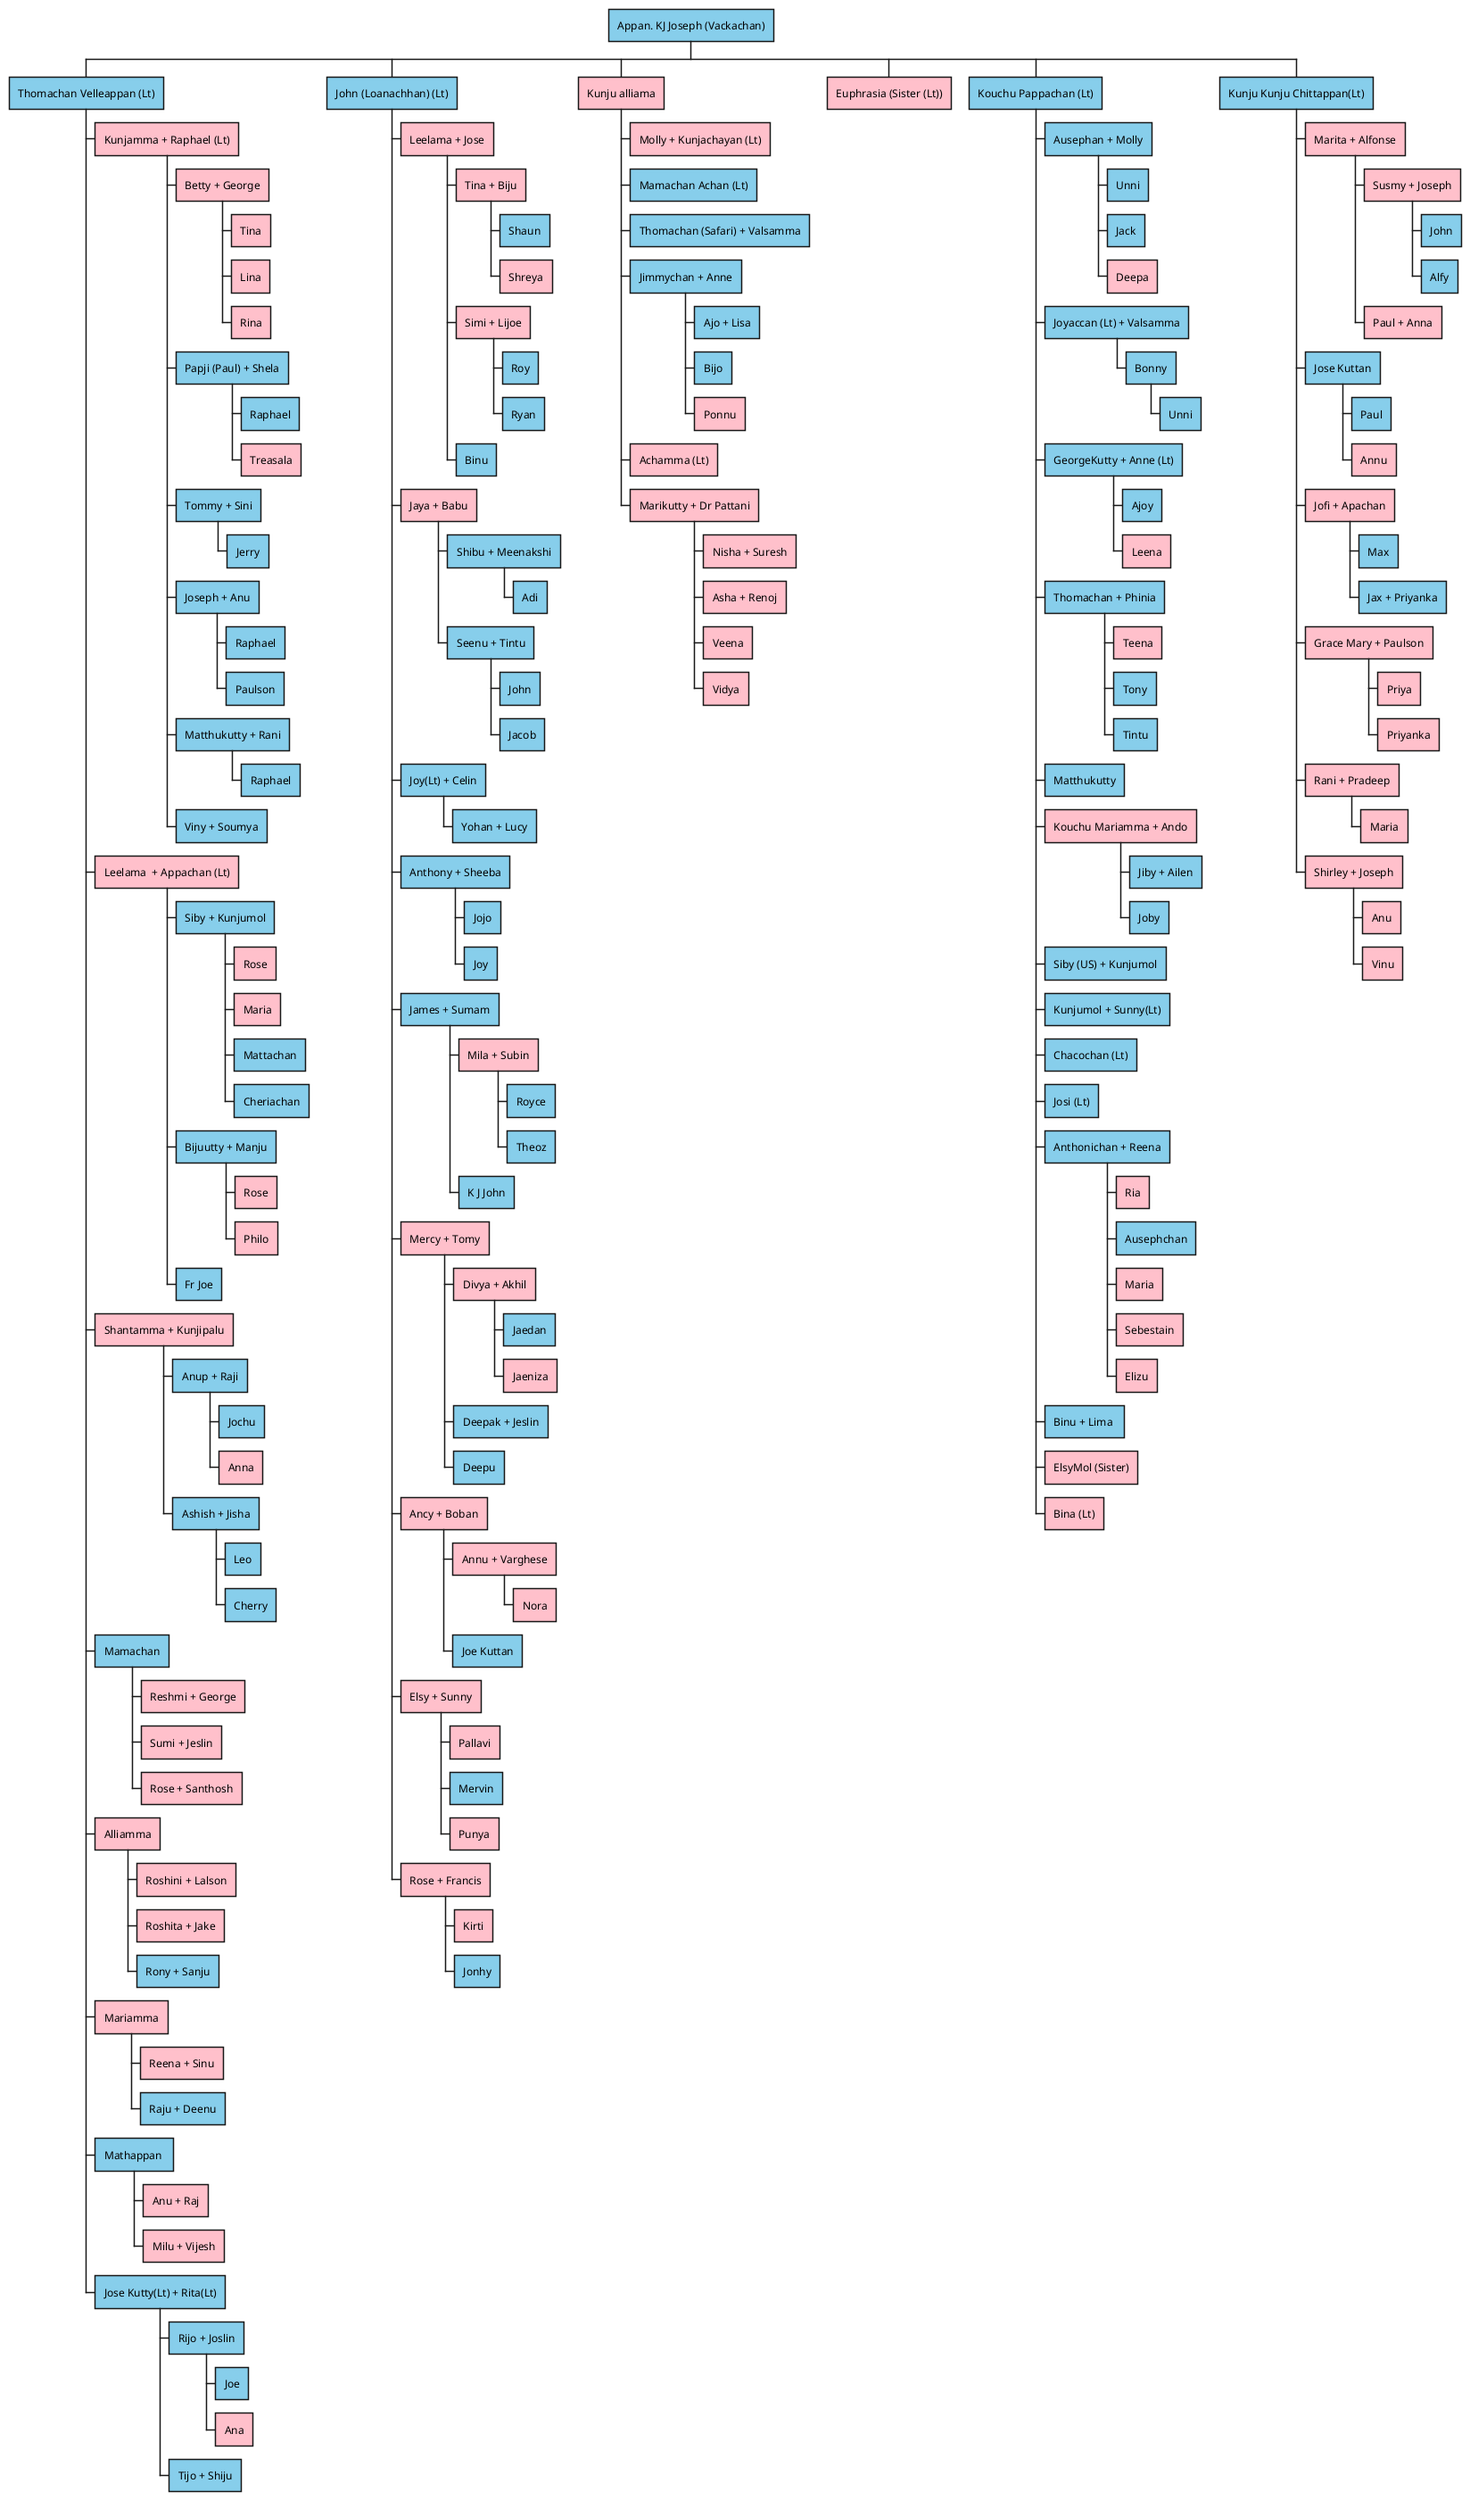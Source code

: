 @startwbs
*[#SkyBlue] Appan. KJ Joseph (Vackachan)

**[#SkyBlue] Thomachan Velleappan (Lt)
***[#pink] Kunjamma + Raphael (Lt)
****[#pink] Betty + George
*****[#pink] Tina
*****[#pink] Lina
*****[#pink] Rina
****[#SkyBlue] Papji (Paul) + Shela
*****[#SkyBlue] Raphael
*****[#pink] Treasala
****[#SkyBlue] Tommy + Sini
*****[#SkyBlue] Jerry
****[#SkyBlue] Joseph + Anu
*****[#SkyBlue] Raphael
*****[#SkyBlue] Paulson
****[#SkyBlue] Matthukutty + Rani
*****[#SkyBlue] Raphael
****[#SkyBlue] Viny + Soumya
***[#pink] Leelama  + Appachan (Lt)
****[#SkyBlue] Siby + Kunjumol
*****[#pink] Rose
*****[#pink] Maria
*****[#SkyBlue] Mattachan
*****[#SkyBlue] Cheriachan
****[#SkyBlue] Bijuutty + Manju
*****[#pink] Rose
*****[#pink] Philo
****[#SkyBlue] Fr Joe
***[#pink] Shantamma + Kunjipalu
****[#SkyBlue] Anup + Raji
*****[#SkyBlue] Jochu
*****[#pink] Anna
****[#SkyBlue] Ashish + Jisha
*****[#SkyBlue] Leo
*****[#SkyBlue] Cherry
***[#SkyBlue] Mamachan
****[#pink] Reshmi + George
****[#pink] Sumi + Jeslin
****[#pink] Rose + Santhosh
***[#pink] Alliamma
****[#pink] Roshini + Lalson
****[#pink] Roshita + Jake
****[#SkyBlue] Rony + Sanju
***[#pink] Mariamma
****[#pink] Reena + Sinu
****[#SkyBlue] Raju + Deenu
***[#SkyBlue] Mathappan 
****[#pink] Anu + Raj
****[#pink] Milu + Vijesh
***[#SkyBlue] Jose Kutty(Lt) + Rita(Lt)
****[#SkyBlue] Rijo + Joslin
*****[#SkyBlue] Joe
*****[#Pink] Ana
****[#SkyBlue] Tijo + Shiju

**[#SkyBlue] John (Loanachhan) (Lt)
***[#pink] Leelama + Jose
****[#pink] Tina + Biju
*****[#SkyBlue] Shaun
*****[#pink] Shreya
****[#pink] Simi + Lijoe
*****[#SkyBlue] Roy
*****[#SkyBlue] Ryan
****[#SkyBlue] Binu
***[#pink] Jaya + Babu
****[#SkyBlue] Shibu + Meenakshi
*****[#SkyBlue] Adi
****[#SkyBlue] Seenu + Tintu
*****[#SkyBlue] John
*****[#SkyBlue] Jacob
***[#SkyBlue] Joy(Lt) + Celin
****[#SkyBlue] Yohan + Lucy
***[#SkyBlue] Anthony + Sheeba
****[#SkyBlue] Jojo
****[#SkyBlue] Joy
***[#SkyBlue] James + Sumam
****[#pink] Mila + Subin
*****[#SkyBlue] Royce
*****[#SkyBlue] Theoz
****[#SkyBlue] K J John
***[#pink] Mercy + Tomy
****[#pink] Divya + Akhil
*****[#SkyBlue] Jaedan
*****[#pink] Jaeniza
****[#SkyBlue] Deepak + Jeslin
****[#SkyBlue] Deepu
***[#pink] Ancy + Boban
****[#pink] Annu + Varghese
*****[#pink] Nora
****[#SkyBlue] Joe Kuttan
***[#pink] Elsy + Sunny
****[#pink] Pallavi
****[#SkyBlue] Mervin
****[#pink] Punya
***[#pink] Rose + Francis
****[#pink] Kirti
****[#SkyBlue] Jonhy

**[#pink] Kunju alliama
***[#pink] Molly + Kunjachayan (Lt)
***[#SkyBlue] Mamachan Achan (Lt)
***[#SkyBlue] Thomachan (Safari) + Valsamma
***[#SkyBlue] Jimmychan + Anne
****[#SkyBlue] Ajo + Lisa
****[#SkyBlue] Bijo
****[#pink] Ponnu
***[#pink] Achamma (Lt)
***[#pink] Marikutty + Dr Pattani
****[#pink] Nisha + Suresh
****[#pink] Asha + Renoj
****[#pink] Veena
****[#pink] Vidya

**[#pink] Euphrasia (Sister (Lt))

**[#SkyBlue] Kouchu Pappachan (Lt)
***[#SkyBlue] Ausephan + Molly
****[#SkyBlue] Unni
****[#SkyBlue] Jack
****[#pink] Deepa
***[#SkyBlue] Joyaccan (Lt) + Valsamma
****[#SkyBlue] Bonny
*****[#SkyBlue] Unni
***[#SkyBlue] GeorgeKutty + Anne (Lt)
****[#SkyBlue] Ajoy
****[#pink] Leena
***[#SkyBlue] Thomachan + Phinia
****[#pink] Teena
****[#SkyBlue] Tony
****[#SkyBlue] Tintu
***[#SkyBlue] Matthukutty
***[#pink] Kouchu Mariamma + Ando
****[#SkyBlue] Jiby + Ailen
****[#SkyBlue] Joby
***[#SkyBlue] Siby (US) + Kunjumol
***[#SkyBlue] Kunjumol + Sunny(Lt)
***[#SkyBlue] Chacochan (Lt)
***[#SkyBlue] Josi (Lt)

***[#SkyBlue] Anthonichan + Reena
****[#pink] Ria
****[#SkyBlue] Ausephchan
****[#pink] Maria
****[#pink] Sebestain
****[#pink] Elizu
***[#SkyBlue] Binu + Lima 
***[#pink] ElsyMol (Sister)
***[#pink] Bina (Lt)

**[#SkyBlue] Kunju Kunju Chittappan(Lt)
***[#pink] Marita + Alfonse
****[#pink] Susmy + Joseph
*****[#SkyBlue] John
*****[#SkyBlue] Alfy
****[#pink] Paul + Anna
***[#SkyBlue] Jose Kuttan
****[#SkyBlue] Paul
****[#pink] Annu
***[#pink] Jofi + Apachan
****[#SkyBlue] Max
****[#SkyBlue] Jax + Priyanka
***[#pink] Grace Mary + Paulson
****[#pink] Priya
****[#pink] Priyanka
***[#pink] Rani + Pradeep
****[#pink] Maria
***[#pink] Shirley + Joseph
****[#pink] Anu
****[#pink] Vinu
@endwbs